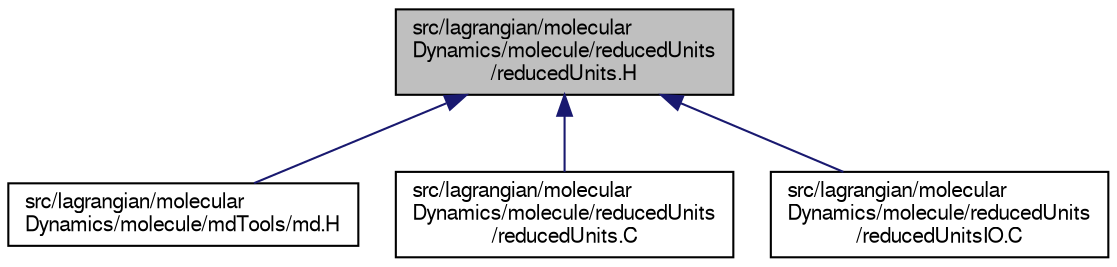 digraph "src/lagrangian/molecularDynamics/molecule/reducedUnits/reducedUnits.H"
{
  bgcolor="transparent";
  edge [fontname="FreeSans",fontsize="10",labelfontname="FreeSans",labelfontsize="10"];
  node [fontname="FreeSans",fontsize="10",shape=record];
  Node86 [label="src/lagrangian/molecular\lDynamics/molecule/reducedUnits\l/reducedUnits.H",height=0.2,width=0.4,color="black", fillcolor="grey75", style="filled", fontcolor="black"];
  Node86 -> Node87 [dir="back",color="midnightblue",fontsize="10",style="solid",fontname="FreeSans"];
  Node87 [label="src/lagrangian/molecular\lDynamics/molecule/mdTools/md.H",height=0.2,width=0.4,color="black",URL="$a06419.html"];
  Node86 -> Node88 [dir="back",color="midnightblue",fontsize="10",style="solid",fontname="FreeSans"];
  Node88 [label="src/lagrangian/molecular\lDynamics/molecule/reducedUnits\l/reducedUnits.C",height=0.2,width=0.4,color="black",URL="$a06458.html"];
  Node86 -> Node89 [dir="back",color="midnightblue",fontsize="10",style="solid",fontname="FreeSans"];
  Node89 [label="src/lagrangian/molecular\lDynamics/molecule/reducedUnits\l/reducedUnitsIO.C",height=0.2,width=0.4,color="black",URL="$a06467.html"];
}
